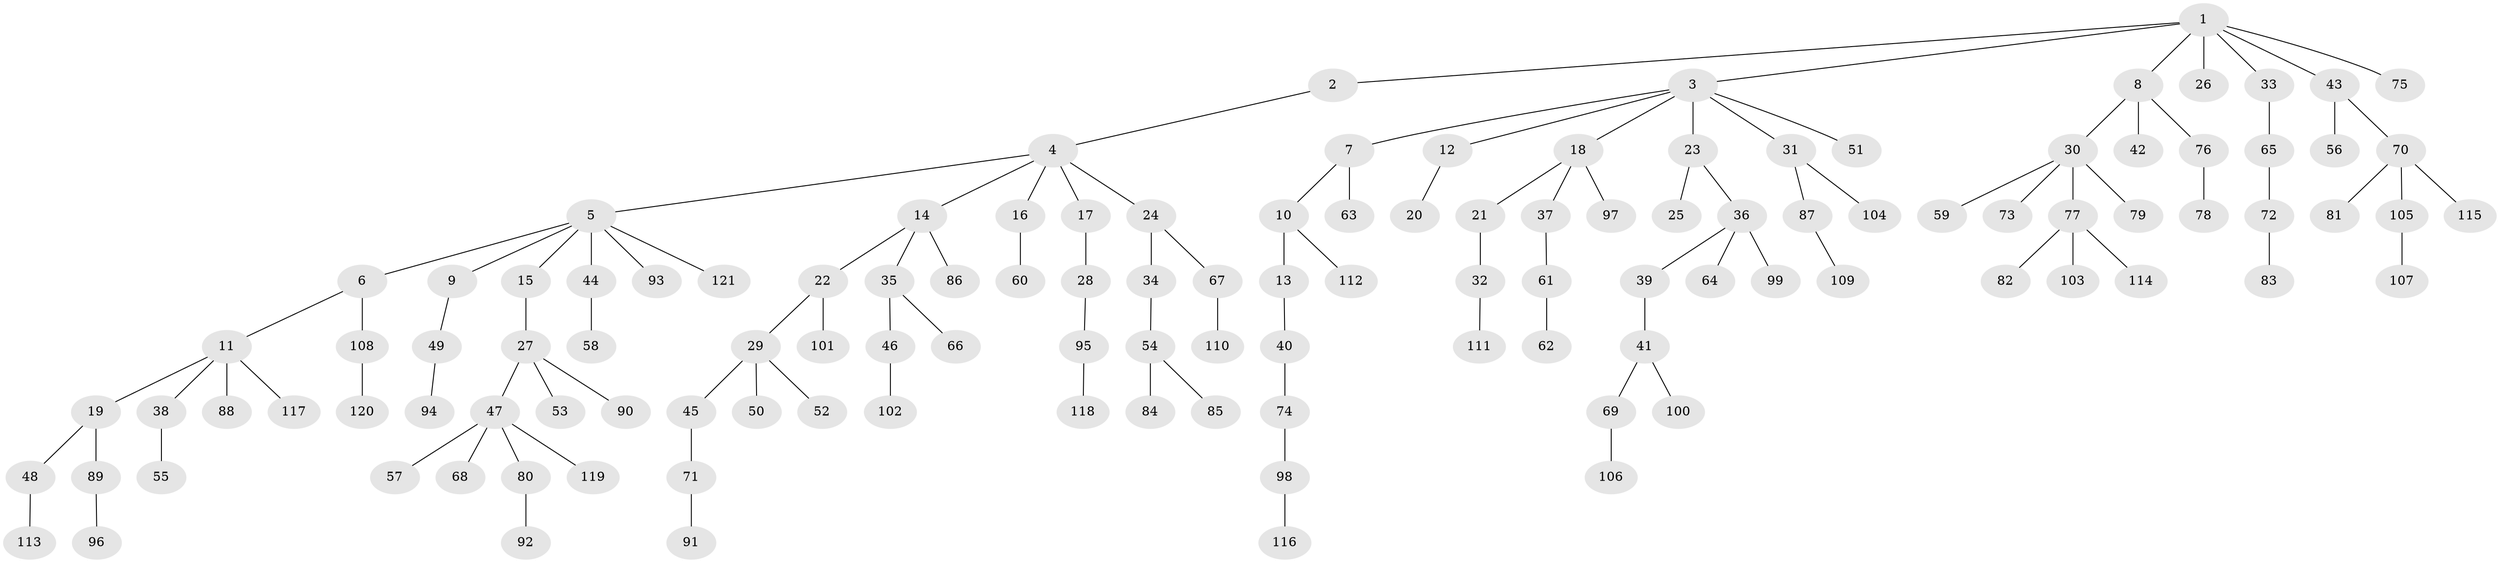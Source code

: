 // Generated by graph-tools (version 1.1) at 2025/36/03/09/25 02:36:49]
// undirected, 121 vertices, 120 edges
graph export_dot {
graph [start="1"]
  node [color=gray90,style=filled];
  1;
  2;
  3;
  4;
  5;
  6;
  7;
  8;
  9;
  10;
  11;
  12;
  13;
  14;
  15;
  16;
  17;
  18;
  19;
  20;
  21;
  22;
  23;
  24;
  25;
  26;
  27;
  28;
  29;
  30;
  31;
  32;
  33;
  34;
  35;
  36;
  37;
  38;
  39;
  40;
  41;
  42;
  43;
  44;
  45;
  46;
  47;
  48;
  49;
  50;
  51;
  52;
  53;
  54;
  55;
  56;
  57;
  58;
  59;
  60;
  61;
  62;
  63;
  64;
  65;
  66;
  67;
  68;
  69;
  70;
  71;
  72;
  73;
  74;
  75;
  76;
  77;
  78;
  79;
  80;
  81;
  82;
  83;
  84;
  85;
  86;
  87;
  88;
  89;
  90;
  91;
  92;
  93;
  94;
  95;
  96;
  97;
  98;
  99;
  100;
  101;
  102;
  103;
  104;
  105;
  106;
  107;
  108;
  109;
  110;
  111;
  112;
  113;
  114;
  115;
  116;
  117;
  118;
  119;
  120;
  121;
  1 -- 2;
  1 -- 3;
  1 -- 8;
  1 -- 26;
  1 -- 33;
  1 -- 43;
  1 -- 75;
  2 -- 4;
  3 -- 7;
  3 -- 12;
  3 -- 18;
  3 -- 23;
  3 -- 31;
  3 -- 51;
  4 -- 5;
  4 -- 14;
  4 -- 16;
  4 -- 17;
  4 -- 24;
  5 -- 6;
  5 -- 9;
  5 -- 15;
  5 -- 44;
  5 -- 93;
  5 -- 121;
  6 -- 11;
  6 -- 108;
  7 -- 10;
  7 -- 63;
  8 -- 30;
  8 -- 42;
  8 -- 76;
  9 -- 49;
  10 -- 13;
  10 -- 112;
  11 -- 19;
  11 -- 38;
  11 -- 88;
  11 -- 117;
  12 -- 20;
  13 -- 40;
  14 -- 22;
  14 -- 35;
  14 -- 86;
  15 -- 27;
  16 -- 60;
  17 -- 28;
  18 -- 21;
  18 -- 37;
  18 -- 97;
  19 -- 48;
  19 -- 89;
  21 -- 32;
  22 -- 29;
  22 -- 101;
  23 -- 25;
  23 -- 36;
  24 -- 34;
  24 -- 67;
  27 -- 47;
  27 -- 53;
  27 -- 90;
  28 -- 95;
  29 -- 45;
  29 -- 50;
  29 -- 52;
  30 -- 59;
  30 -- 73;
  30 -- 77;
  30 -- 79;
  31 -- 87;
  31 -- 104;
  32 -- 111;
  33 -- 65;
  34 -- 54;
  35 -- 46;
  35 -- 66;
  36 -- 39;
  36 -- 64;
  36 -- 99;
  37 -- 61;
  38 -- 55;
  39 -- 41;
  40 -- 74;
  41 -- 69;
  41 -- 100;
  43 -- 56;
  43 -- 70;
  44 -- 58;
  45 -- 71;
  46 -- 102;
  47 -- 57;
  47 -- 68;
  47 -- 80;
  47 -- 119;
  48 -- 113;
  49 -- 94;
  54 -- 84;
  54 -- 85;
  61 -- 62;
  65 -- 72;
  67 -- 110;
  69 -- 106;
  70 -- 81;
  70 -- 105;
  70 -- 115;
  71 -- 91;
  72 -- 83;
  74 -- 98;
  76 -- 78;
  77 -- 82;
  77 -- 103;
  77 -- 114;
  80 -- 92;
  87 -- 109;
  89 -- 96;
  95 -- 118;
  98 -- 116;
  105 -- 107;
  108 -- 120;
}
